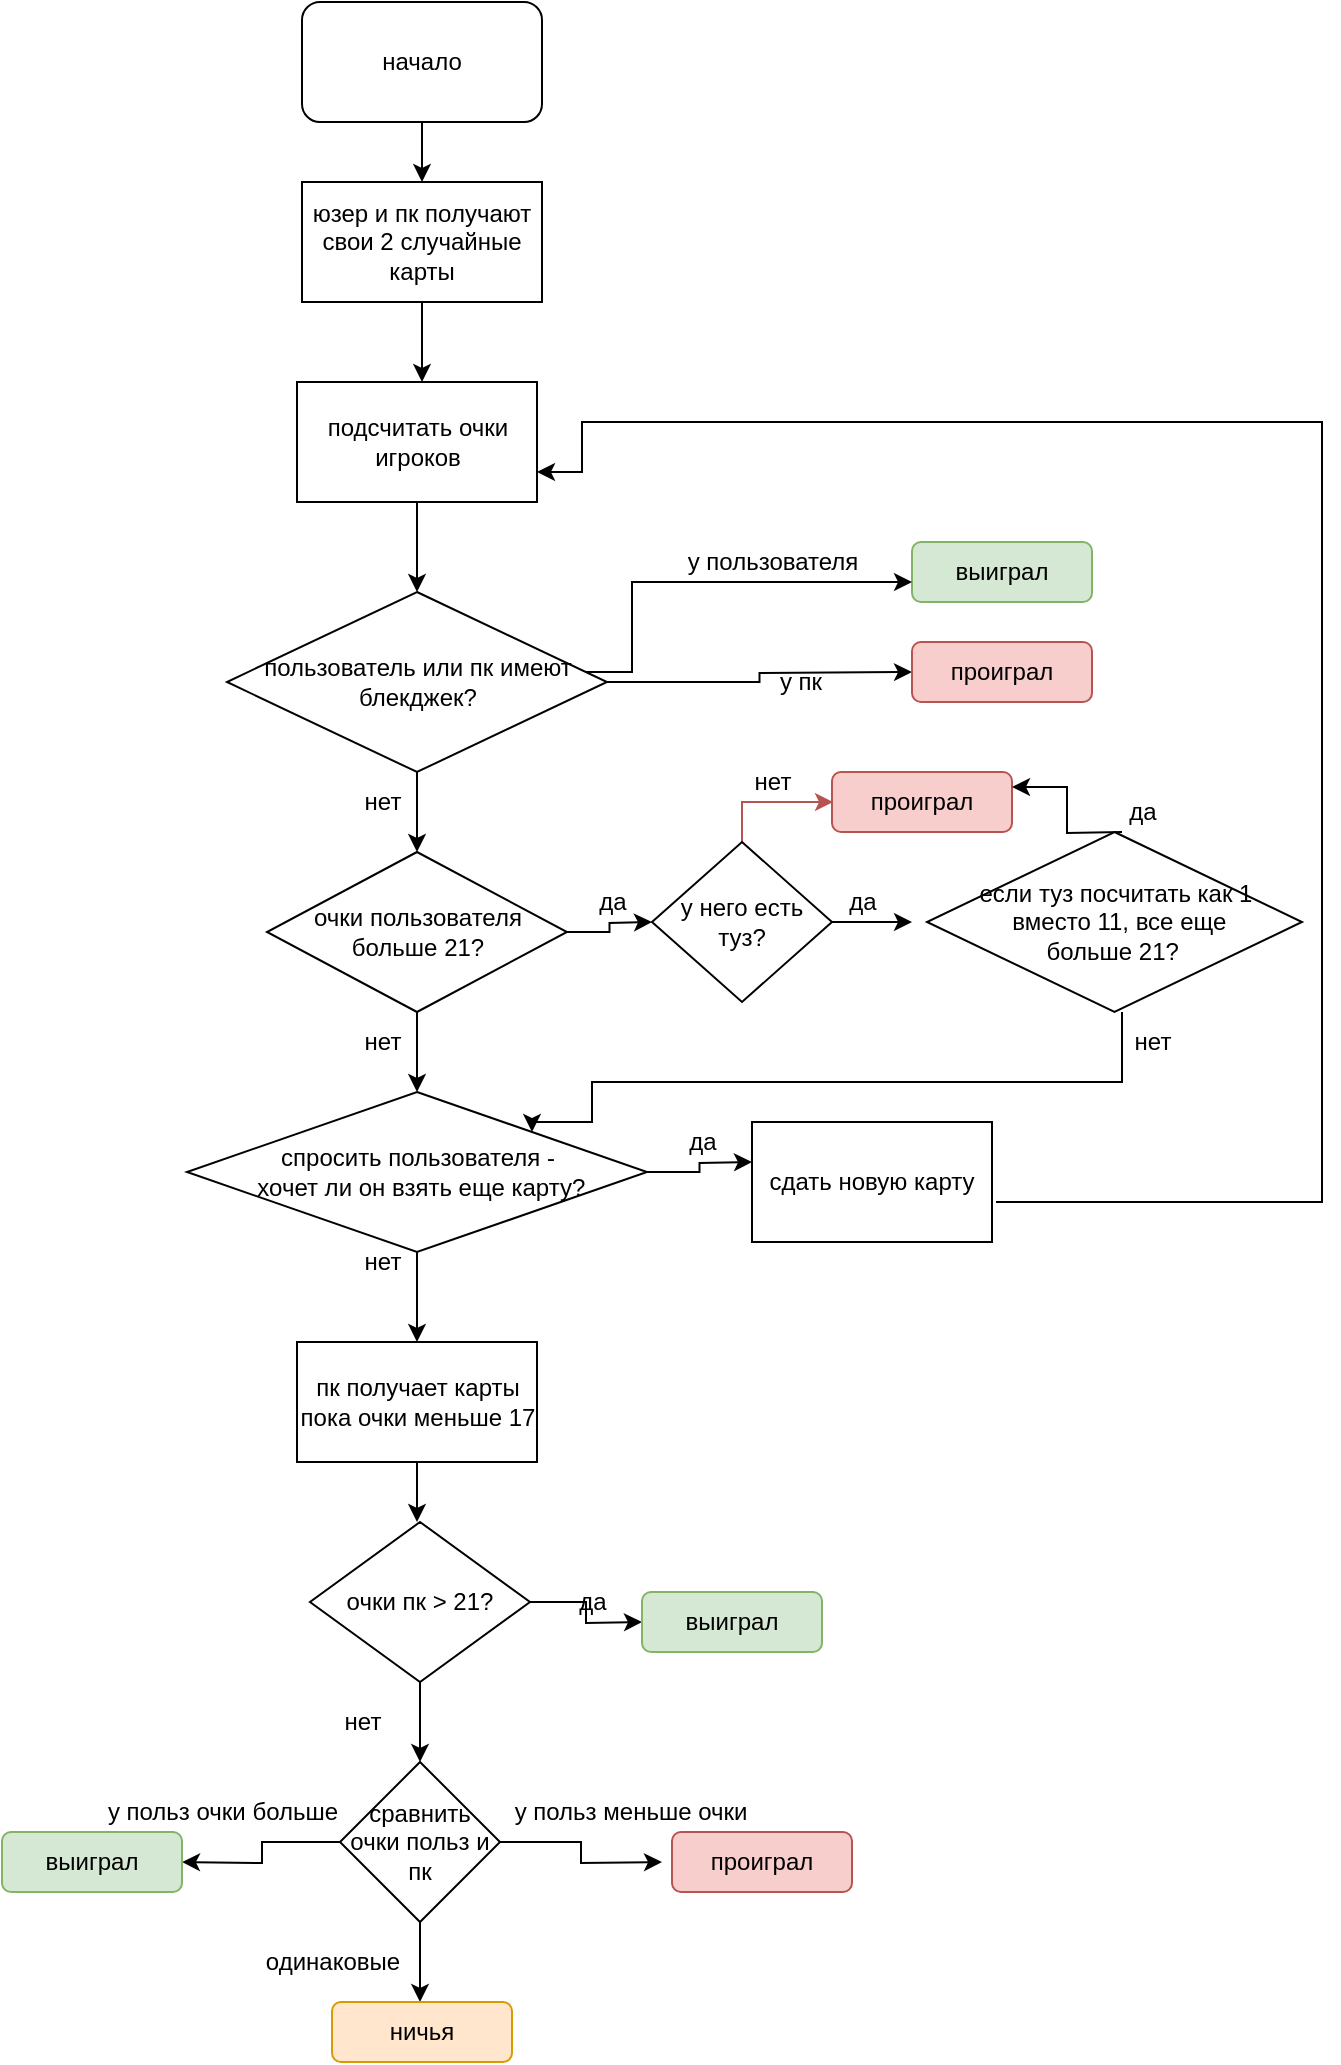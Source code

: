 <mxfile version="14.4.3" type="device"><diagram id="8v4viya3ySkWlLZCgTks" name="Page-2"><mxGraphModel dx="1106" dy="816" grid="1" gridSize="10" guides="1" tooltips="1" connect="1" arrows="1" fold="1" page="1" pageScale="1" pageWidth="827" pageHeight="1169" math="0" shadow="0"><root><mxCell id="0qv2SEr-JAqS_8FoQjWA-0"/><mxCell id="0qv2SEr-JAqS_8FoQjWA-1" parent="0qv2SEr-JAqS_8FoQjWA-0"/><mxCell id="rDL2q_l8QnVTbzg-2wZJ-1" style="edgeStyle=orthogonalEdgeStyle;rounded=0;orthogonalLoop=1;jettySize=auto;html=1;" parent="0qv2SEr-JAqS_8FoQjWA-1" source="rDL2q_l8QnVTbzg-2wZJ-0" edge="1"><mxGeometry relative="1" as="geometry"><mxPoint x="360" y="90" as="targetPoint"/></mxGeometry></mxCell><mxCell id="rDL2q_l8QnVTbzg-2wZJ-0" value="начало" style="rounded=1;whiteSpace=wrap;html=1;" parent="0qv2SEr-JAqS_8FoQjWA-1" vertex="1"><mxGeometry x="300" width="120" height="60" as="geometry"/></mxCell><mxCell id="rDL2q_l8QnVTbzg-2wZJ-3" style="edgeStyle=orthogonalEdgeStyle;rounded=0;orthogonalLoop=1;jettySize=auto;html=1;" parent="0qv2SEr-JAqS_8FoQjWA-1" source="rDL2q_l8QnVTbzg-2wZJ-2" edge="1"><mxGeometry relative="1" as="geometry"><mxPoint x="360" y="190" as="targetPoint"/></mxGeometry></mxCell><mxCell id="rDL2q_l8QnVTbzg-2wZJ-2" value="юзер и пк получают свои 2 случайные карты" style="rounded=0;whiteSpace=wrap;html=1;" parent="0qv2SEr-JAqS_8FoQjWA-1" vertex="1"><mxGeometry x="300" y="90" width="120" height="60" as="geometry"/></mxCell><mxCell id="rDL2q_l8QnVTbzg-2wZJ-6" value="у пользователя" style="text;html=1;align=center;verticalAlign=middle;resizable=0;points=[];autosize=1;" parent="0qv2SEr-JAqS_8FoQjWA-1" vertex="1"><mxGeometry x="485" y="270" width="100" height="20" as="geometry"/></mxCell><mxCell id="rDL2q_l8QnVTbzg-2wZJ-7" value="выиграл" style="rounded=1;whiteSpace=wrap;html=1;fillColor=#d5e8d4;strokeColor=#82b366;" parent="0qv2SEr-JAqS_8FoQjWA-1" vertex="1"><mxGeometry x="605" y="270" width="90" height="30" as="geometry"/></mxCell><mxCell id="onqJ0ctwFXKXJHtvuJjE-6" style="edgeStyle=orthogonalEdgeStyle;rounded=0;orthogonalLoop=1;jettySize=auto;html=1;entryX=1;entryY=0.75;entryDx=0;entryDy=0;" edge="1" parent="0qv2SEr-JAqS_8FoQjWA-1" target="onqJ0ctwFXKXJHtvuJjE-7"><mxGeometry relative="1" as="geometry"><mxPoint x="440" y="245" as="targetPoint"/><mxPoint x="647" y="600" as="sourcePoint"/><Array as="points"><mxPoint x="810" y="600"/><mxPoint x="810" y="210"/><mxPoint x="440" y="210"/><mxPoint x="440" y="235"/></Array></mxGeometry></mxCell><mxCell id="onqJ0ctwFXKXJHtvuJjE-37" style="edgeStyle=orthogonalEdgeStyle;rounded=0;orthogonalLoop=1;jettySize=auto;html=1;entryX=0.5;entryY=0;entryDx=0;entryDy=0;" edge="1" parent="0qv2SEr-JAqS_8FoQjWA-1" source="onqJ0ctwFXKXJHtvuJjE-7" target="onqJ0ctwFXKXJHtvuJjE-11"><mxGeometry relative="1" as="geometry"><mxPoint x="357.5" y="280" as="targetPoint"/></mxGeometry></mxCell><mxCell id="onqJ0ctwFXKXJHtvuJjE-7" value="подсчитать очки игроков" style="rounded=0;whiteSpace=wrap;html=1;" vertex="1" parent="0qv2SEr-JAqS_8FoQjWA-1"><mxGeometry x="297.5" y="190" width="120" height="60" as="geometry"/></mxCell><mxCell id="onqJ0ctwFXKXJHtvuJjE-8" style="edgeStyle=orthogonalEdgeStyle;rounded=0;orthogonalLoop=1;jettySize=auto;html=1;" edge="1" parent="0qv2SEr-JAqS_8FoQjWA-1" source="onqJ0ctwFXKXJHtvuJjE-11"><mxGeometry relative="1" as="geometry"><mxPoint x="605" y="290" as="targetPoint"/><Array as="points"><mxPoint x="465" y="335"/><mxPoint x="465" y="290"/></Array></mxGeometry></mxCell><mxCell id="onqJ0ctwFXKXJHtvuJjE-9" style="edgeStyle=orthogonalEdgeStyle;rounded=0;orthogonalLoop=1;jettySize=auto;html=1;" edge="1" parent="0qv2SEr-JAqS_8FoQjWA-1" source="onqJ0ctwFXKXJHtvuJjE-11"><mxGeometry relative="1" as="geometry"><mxPoint x="605" y="335" as="targetPoint"/></mxGeometry></mxCell><mxCell id="onqJ0ctwFXKXJHtvuJjE-10" style="edgeStyle=orthogonalEdgeStyle;rounded=0;orthogonalLoop=1;jettySize=auto;html=1;entryX=0.5;entryY=0;entryDx=0;entryDy=0;" edge="1" parent="0qv2SEr-JAqS_8FoQjWA-1" source="onqJ0ctwFXKXJHtvuJjE-11" target="onqJ0ctwFXKXJHtvuJjE-17"><mxGeometry relative="1" as="geometry"><mxPoint x="365" y="420" as="targetPoint"/></mxGeometry></mxCell><mxCell id="onqJ0ctwFXKXJHtvuJjE-11" value="пользователь или пк имеют блекджек?" style="rhombus;whiteSpace=wrap;html=1;" vertex="1" parent="0qv2SEr-JAqS_8FoQjWA-1"><mxGeometry x="262.5" y="295" width="190" height="90" as="geometry"/></mxCell><mxCell id="onqJ0ctwFXKXJHtvuJjE-12" value="у пк" style="text;html=1;align=center;verticalAlign=middle;resizable=0;points=[];autosize=1;" vertex="1" parent="0qv2SEr-JAqS_8FoQjWA-1"><mxGeometry x="529" y="330" width="40" height="20" as="geometry"/></mxCell><mxCell id="onqJ0ctwFXKXJHtvuJjE-13" value="проиграл" style="rounded=1;whiteSpace=wrap;html=1;fillColor=#f8cecc;strokeColor=#b85450;" vertex="1" parent="0qv2SEr-JAqS_8FoQjWA-1"><mxGeometry x="605" y="320" width="90" height="30" as="geometry"/></mxCell><mxCell id="onqJ0ctwFXKXJHtvuJjE-14" value="нет" style="text;html=1;align=center;verticalAlign=middle;resizable=0;points=[];autosize=1;" vertex="1" parent="0qv2SEr-JAqS_8FoQjWA-1"><mxGeometry x="325" y="390" width="30" height="20" as="geometry"/></mxCell><mxCell id="onqJ0ctwFXKXJHtvuJjE-15" style="edgeStyle=orthogonalEdgeStyle;rounded=0;orthogonalLoop=1;jettySize=auto;html=1;entryX=0.5;entryY=0;entryDx=0;entryDy=0;" edge="1" parent="0qv2SEr-JAqS_8FoQjWA-1" source="onqJ0ctwFXKXJHtvuJjE-17" target="onqJ0ctwFXKXJHtvuJjE-31"><mxGeometry relative="1" as="geometry"><mxPoint x="365" y="540" as="targetPoint"/></mxGeometry></mxCell><mxCell id="onqJ0ctwFXKXJHtvuJjE-16" style="edgeStyle=orthogonalEdgeStyle;rounded=0;orthogonalLoop=1;jettySize=auto;html=1;" edge="1" parent="0qv2SEr-JAqS_8FoQjWA-1" source="onqJ0ctwFXKXJHtvuJjE-17"><mxGeometry relative="1" as="geometry"><mxPoint x="475" y="460" as="targetPoint"/></mxGeometry></mxCell><mxCell id="onqJ0ctwFXKXJHtvuJjE-17" value="очки пользователя больше 21?" style="rhombus;whiteSpace=wrap;html=1;" vertex="1" parent="0qv2SEr-JAqS_8FoQjWA-1"><mxGeometry x="282.5" y="425" width="150" height="80" as="geometry"/></mxCell><mxCell id="onqJ0ctwFXKXJHtvuJjE-18" value="да" style="text;html=1;align=center;verticalAlign=middle;resizable=0;points=[];autosize=1;" vertex="1" parent="0qv2SEr-JAqS_8FoQjWA-1"><mxGeometry x="440" y="440" width="30" height="20" as="geometry"/></mxCell><mxCell id="onqJ0ctwFXKXJHtvuJjE-19" value="нет" style="text;html=1;align=center;verticalAlign=middle;resizable=0;points=[];autosize=1;" vertex="1" parent="0qv2SEr-JAqS_8FoQjWA-1"><mxGeometry x="325" y="510" width="30" height="20" as="geometry"/></mxCell><mxCell id="onqJ0ctwFXKXJHtvuJjE-20" style="edgeStyle=orthogonalEdgeStyle;rounded=0;orthogonalLoop=1;jettySize=auto;html=1;" edge="1" parent="0qv2SEr-JAqS_8FoQjWA-1" source="onqJ0ctwFXKXJHtvuJjE-22"><mxGeometry relative="1" as="geometry"><mxPoint x="605" y="460" as="targetPoint"/></mxGeometry></mxCell><mxCell id="onqJ0ctwFXKXJHtvuJjE-21" style="edgeStyle=orthogonalEdgeStyle;rounded=0;orthogonalLoop=1;jettySize=auto;html=1;fillColor=#f8cecc;strokeColor=#b85450;" edge="1" parent="0qv2SEr-JAqS_8FoQjWA-1" source="onqJ0ctwFXKXJHtvuJjE-22"><mxGeometry relative="1" as="geometry"><mxPoint x="565" y="400" as="targetPoint"/></mxGeometry></mxCell><mxCell id="onqJ0ctwFXKXJHtvuJjE-22" value="у него есть туз?" style="rhombus;whiteSpace=wrap;html=1;" vertex="1" parent="0qv2SEr-JAqS_8FoQjWA-1"><mxGeometry x="475" y="420" width="90" height="80" as="geometry"/></mxCell><mxCell id="onqJ0ctwFXKXJHtvuJjE-23" value="да" style="text;html=1;align=center;verticalAlign=middle;resizable=0;points=[];autosize=1;" vertex="1" parent="0qv2SEr-JAqS_8FoQjWA-1"><mxGeometry x="565" y="440" width="30" height="20" as="geometry"/></mxCell><mxCell id="onqJ0ctwFXKXJHtvuJjE-24" value="нет" style="text;html=1;align=center;verticalAlign=middle;resizable=0;points=[];autosize=1;" vertex="1" parent="0qv2SEr-JAqS_8FoQjWA-1"><mxGeometry x="520" y="380" width="30" height="20" as="geometry"/></mxCell><mxCell id="onqJ0ctwFXKXJHtvuJjE-25" value="проиграл" style="rounded=1;whiteSpace=wrap;html=1;fillColor=#f8cecc;strokeColor=#b85450;" vertex="1" parent="0qv2SEr-JAqS_8FoQjWA-1"><mxGeometry x="565" y="385" width="90" height="30" as="geometry"/></mxCell><mxCell id="onqJ0ctwFXKXJHtvuJjE-26" style="edgeStyle=orthogonalEdgeStyle;rounded=0;orthogonalLoop=1;jettySize=auto;html=1;entryX=1;entryY=0.25;entryDx=0;entryDy=0;" edge="1" parent="0qv2SEr-JAqS_8FoQjWA-1" target="onqJ0ctwFXKXJHtvuJjE-25"><mxGeometry relative="1" as="geometry"><mxPoint x="710" y="415" as="sourcePoint"/></mxGeometry></mxCell><mxCell id="onqJ0ctwFXKXJHtvuJjE-27" style="edgeStyle=orthogonalEdgeStyle;rounded=0;orthogonalLoop=1;jettySize=auto;html=1;entryX=1;entryY=0;entryDx=0;entryDy=0;" edge="1" parent="0qv2SEr-JAqS_8FoQjWA-1" target="onqJ0ctwFXKXJHtvuJjE-31"><mxGeometry relative="1" as="geometry"><Array as="points"><mxPoint x="710" y="540"/><mxPoint x="445" y="540"/><mxPoint x="445" y="560"/></Array><mxPoint x="485" y="540" as="targetPoint"/><mxPoint x="710" y="505" as="sourcePoint"/></mxGeometry></mxCell><mxCell id="onqJ0ctwFXKXJHtvuJjE-28" value="если туз посчитать как 1&lt;br&gt;&amp;nbsp;вместо 11, все еще &lt;br&gt;больше 21?&amp;nbsp;" style="rhombus;whiteSpace=wrap;html=1;" vertex="1" parent="0qv2SEr-JAqS_8FoQjWA-1"><mxGeometry x="612.5" y="415" width="187.5" height="90" as="geometry"/></mxCell><mxCell id="onqJ0ctwFXKXJHtvuJjE-29" style="edgeStyle=orthogonalEdgeStyle;rounded=0;orthogonalLoop=1;jettySize=auto;html=1;entryX=0.5;entryY=0;entryDx=0;entryDy=0;" edge="1" parent="0qv2SEr-JAqS_8FoQjWA-1" source="onqJ0ctwFXKXJHtvuJjE-31" target="onqJ0ctwFXKXJHtvuJjE-39"><mxGeometry relative="1" as="geometry"><mxPoint x="365" y="660" as="targetPoint"/></mxGeometry></mxCell><mxCell id="onqJ0ctwFXKXJHtvuJjE-30" style="edgeStyle=orthogonalEdgeStyle;rounded=0;orthogonalLoop=1;jettySize=auto;html=1;" edge="1" parent="0qv2SEr-JAqS_8FoQjWA-1" source="onqJ0ctwFXKXJHtvuJjE-31"><mxGeometry relative="1" as="geometry"><mxPoint x="525" y="580" as="targetPoint"/></mxGeometry></mxCell><mxCell id="onqJ0ctwFXKXJHtvuJjE-31" value="спросить пользователя -&lt;br&gt;&amp;nbsp;хочет ли он взять еще карту?" style="rhombus;whiteSpace=wrap;html=1;" vertex="1" parent="0qv2SEr-JAqS_8FoQjWA-1"><mxGeometry x="242.5" y="545" width="230" height="80" as="geometry"/></mxCell><mxCell id="onqJ0ctwFXKXJHtvuJjE-32" value="да" style="text;html=1;align=center;verticalAlign=middle;resizable=0;points=[];autosize=1;" vertex="1" parent="0qv2SEr-JAqS_8FoQjWA-1"><mxGeometry x="705" y="395" width="30" height="20" as="geometry"/></mxCell><mxCell id="onqJ0ctwFXKXJHtvuJjE-33" value="нет" style="text;html=1;align=center;verticalAlign=middle;resizable=0;points=[];autosize=1;" vertex="1" parent="0qv2SEr-JAqS_8FoQjWA-1"><mxGeometry x="710" y="510" width="30" height="20" as="geometry"/></mxCell><mxCell id="onqJ0ctwFXKXJHtvuJjE-34" value="да" style="text;html=1;align=center;verticalAlign=middle;resizable=0;points=[];autosize=1;" vertex="1" parent="0qv2SEr-JAqS_8FoQjWA-1"><mxGeometry x="485" y="560" width="30" height="20" as="geometry"/></mxCell><mxCell id="onqJ0ctwFXKXJHtvuJjE-35" value="нет" style="text;html=1;align=center;verticalAlign=middle;resizable=0;points=[];autosize=1;" vertex="1" parent="0qv2SEr-JAqS_8FoQjWA-1"><mxGeometry x="325" y="620" width="30" height="20" as="geometry"/></mxCell><mxCell id="onqJ0ctwFXKXJHtvuJjE-36" value="сдать новую карту" style="rounded=0;whiteSpace=wrap;html=1;" vertex="1" parent="0qv2SEr-JAqS_8FoQjWA-1"><mxGeometry x="525" y="560" width="120" height="60" as="geometry"/></mxCell><mxCell id="onqJ0ctwFXKXJHtvuJjE-62" style="edgeStyle=orthogonalEdgeStyle;rounded=0;orthogonalLoop=1;jettySize=auto;html=1;" edge="1" parent="0qv2SEr-JAqS_8FoQjWA-1" source="onqJ0ctwFXKXJHtvuJjE-39"><mxGeometry relative="1" as="geometry"><mxPoint x="357.5" y="760" as="targetPoint"/></mxGeometry></mxCell><mxCell id="onqJ0ctwFXKXJHtvuJjE-39" value="пк получает карты пока очки меньше 17" style="rounded=0;whiteSpace=wrap;html=1;" vertex="1" parent="0qv2SEr-JAqS_8FoQjWA-1"><mxGeometry x="297.5" y="670" width="120" height="60" as="geometry"/></mxCell><mxCell id="onqJ0ctwFXKXJHtvuJjE-44" style="edgeStyle=orthogonalEdgeStyle;rounded=0;orthogonalLoop=1;jettySize=auto;html=1;" edge="1" parent="0qv2SEr-JAqS_8FoQjWA-1" source="onqJ0ctwFXKXJHtvuJjE-42"><mxGeometry relative="1" as="geometry"><mxPoint x="470" y="810" as="targetPoint"/></mxGeometry></mxCell><mxCell id="onqJ0ctwFXKXJHtvuJjE-46" style="edgeStyle=orthogonalEdgeStyle;rounded=0;orthogonalLoop=1;jettySize=auto;html=1;" edge="1" parent="0qv2SEr-JAqS_8FoQjWA-1" source="onqJ0ctwFXKXJHtvuJjE-42"><mxGeometry relative="1" as="geometry"><mxPoint x="359" y="880" as="targetPoint"/></mxGeometry></mxCell><mxCell id="onqJ0ctwFXKXJHtvuJjE-42" value="очки пк &amp;gt; 21?" style="rhombus;whiteSpace=wrap;html=1;" vertex="1" parent="0qv2SEr-JAqS_8FoQjWA-1"><mxGeometry x="304" y="760" width="110" height="80" as="geometry"/></mxCell><mxCell id="onqJ0ctwFXKXJHtvuJjE-45" value="да" style="text;html=1;align=center;verticalAlign=middle;resizable=0;points=[];autosize=1;" vertex="1" parent="0qv2SEr-JAqS_8FoQjWA-1"><mxGeometry x="430" y="790" width="30" height="20" as="geometry"/></mxCell><mxCell id="onqJ0ctwFXKXJHtvuJjE-47" value="нет" style="text;html=1;align=center;verticalAlign=middle;resizable=0;points=[];autosize=1;" vertex="1" parent="0qv2SEr-JAqS_8FoQjWA-1"><mxGeometry x="315" y="850" width="30" height="20" as="geometry"/></mxCell><mxCell id="onqJ0ctwFXKXJHtvuJjE-48" value="выиграл" style="rounded=1;whiteSpace=wrap;html=1;fillColor=#d5e8d4;strokeColor=#82b366;" vertex="1" parent="0qv2SEr-JAqS_8FoQjWA-1"><mxGeometry x="470" y="795" width="90" height="30" as="geometry"/></mxCell><mxCell id="onqJ0ctwFXKXJHtvuJjE-51" style="edgeStyle=orthogonalEdgeStyle;rounded=0;orthogonalLoop=1;jettySize=auto;html=1;" edge="1" parent="0qv2SEr-JAqS_8FoQjWA-1" source="onqJ0ctwFXKXJHtvuJjE-50"><mxGeometry relative="1" as="geometry"><mxPoint x="240" y="930" as="targetPoint"/></mxGeometry></mxCell><mxCell id="onqJ0ctwFXKXJHtvuJjE-52" style="edgeStyle=orthogonalEdgeStyle;rounded=0;orthogonalLoop=1;jettySize=auto;html=1;" edge="1" parent="0qv2SEr-JAqS_8FoQjWA-1" source="onqJ0ctwFXKXJHtvuJjE-50"><mxGeometry relative="1" as="geometry"><mxPoint x="480" y="930" as="targetPoint"/></mxGeometry></mxCell><mxCell id="onqJ0ctwFXKXJHtvuJjE-53" style="edgeStyle=orthogonalEdgeStyle;rounded=0;orthogonalLoop=1;jettySize=auto;html=1;" edge="1" parent="0qv2SEr-JAqS_8FoQjWA-1" source="onqJ0ctwFXKXJHtvuJjE-50"><mxGeometry relative="1" as="geometry"><mxPoint x="359" y="1000" as="targetPoint"/></mxGeometry></mxCell><mxCell id="onqJ0ctwFXKXJHtvuJjE-50" value="сравнить очки польз и пк" style="rhombus;whiteSpace=wrap;html=1;" vertex="1" parent="0qv2SEr-JAqS_8FoQjWA-1"><mxGeometry x="319" y="880" width="80" height="80" as="geometry"/></mxCell><mxCell id="onqJ0ctwFXKXJHtvuJjE-55" value="у польз очки больше" style="text;html=1;align=center;verticalAlign=middle;resizable=0;points=[];autosize=1;" vertex="1" parent="0qv2SEr-JAqS_8FoQjWA-1"><mxGeometry x="195" y="895" width="130" height="20" as="geometry"/></mxCell><mxCell id="onqJ0ctwFXKXJHtvuJjE-56" value="выиграл" style="rounded=1;whiteSpace=wrap;html=1;fillColor=#d5e8d4;strokeColor=#82b366;" vertex="1" parent="0qv2SEr-JAqS_8FoQjWA-1"><mxGeometry x="150" y="915" width="90" height="30" as="geometry"/></mxCell><mxCell id="onqJ0ctwFXKXJHtvuJjE-57" value="одинаковые" style="text;html=1;align=center;verticalAlign=middle;resizable=0;points=[];autosize=1;" vertex="1" parent="0qv2SEr-JAqS_8FoQjWA-1"><mxGeometry x="275" y="970" width="80" height="20" as="geometry"/></mxCell><mxCell id="onqJ0ctwFXKXJHtvuJjE-58" value="ничья" style="rounded=1;whiteSpace=wrap;html=1;fillColor=#ffe6cc;strokeColor=#d79b00;" vertex="1" parent="0qv2SEr-JAqS_8FoQjWA-1"><mxGeometry x="315" y="1000" width="90" height="30" as="geometry"/></mxCell><mxCell id="onqJ0ctwFXKXJHtvuJjE-59" value="проиграл" style="rounded=1;whiteSpace=wrap;html=1;fillColor=#f8cecc;strokeColor=#b85450;" vertex="1" parent="0qv2SEr-JAqS_8FoQjWA-1"><mxGeometry x="485" y="915" width="90" height="30" as="geometry"/></mxCell><mxCell id="onqJ0ctwFXKXJHtvuJjE-60" value="у польз меньше очки" style="text;html=1;align=center;verticalAlign=middle;resizable=0;points=[];autosize=1;" vertex="1" parent="0qv2SEr-JAqS_8FoQjWA-1"><mxGeometry x="399" y="895" width="130" height="20" as="geometry"/></mxCell></root></mxGraphModel></diagram></mxfile>